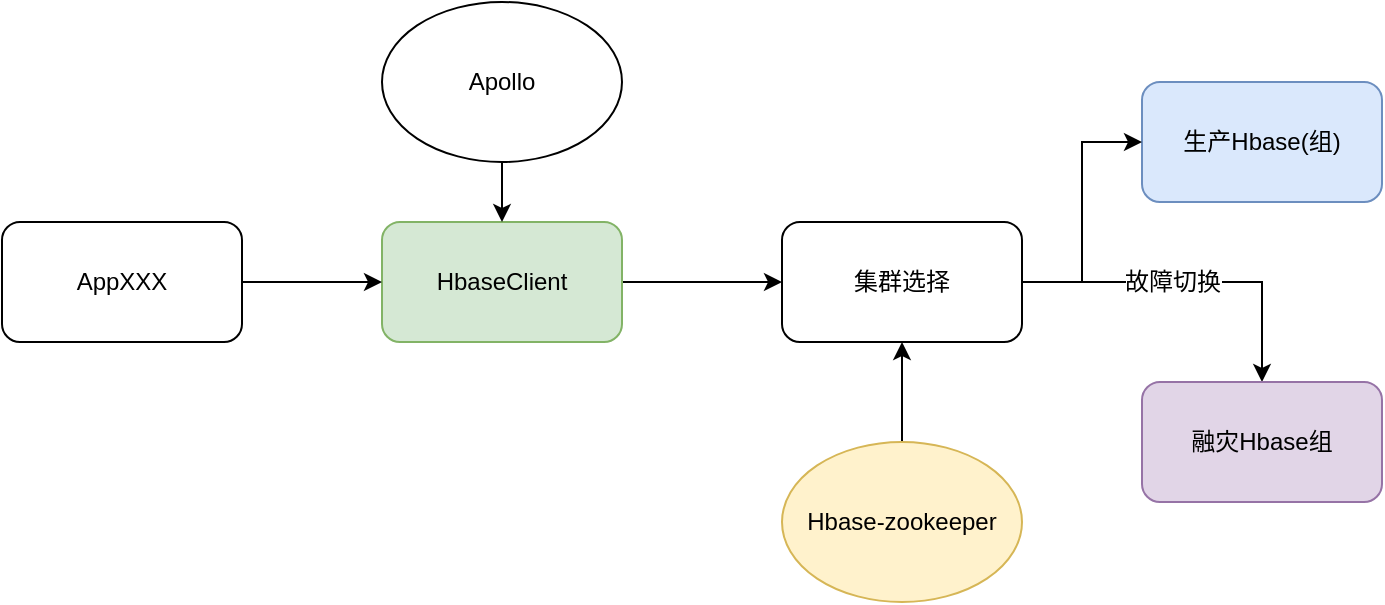 <mxfile version="12.1.9" type="github" pages="1">
  <diagram id="aYsEaUvUP0FLvUqn6IlJ" name="第 1 页">
    <mxGraphModel dx="1004" dy="547" grid="1" gridSize="10" guides="1" tooltips="1" connect="1" arrows="1" fold="1" page="1" pageScale="1" pageWidth="827" pageHeight="1169" math="0" shadow="0">
      <root>
        <mxCell id="0"/>
        <mxCell id="1" parent="0"/>
        <mxCell id="luNONWWymSiv_GSshOBo-7" value="" style="edgeStyle=orthogonalEdgeStyle;rounded=0;orthogonalLoop=1;jettySize=auto;html=1;exitX=1;exitY=0.5;exitDx=0;exitDy=0;" parent="1" source="mz8Dy6_Mc4o7WuylD5sA-1" target="luNONWWymSiv_GSshOBo-6" edge="1">
          <mxGeometry relative="1" as="geometry"/>
        </mxCell>
        <mxCell id="luNONWWymSiv_GSshOBo-8" value="故障切换" style="text;html=1;resizable=0;points=[];align=center;verticalAlign=middle;labelBackgroundColor=#ffffff;" parent="luNONWWymSiv_GSshOBo-7" vertex="1" connectable="0">
          <mxGeometry x="-0.125" relative="1" as="geometry">
            <mxPoint as="offset"/>
          </mxGeometry>
        </mxCell>
        <mxCell id="AUpaLKgfqosnF6g_r-Jh-1" value="生产Hbase(组)" style="rounded=1;whiteSpace=wrap;html=1;fillColor=#dae8fc;strokeColor=#6c8ebf;" parent="1" vertex="1">
          <mxGeometry x="610" y="50" width="120" height="60" as="geometry"/>
        </mxCell>
        <mxCell id="luNONWWymSiv_GSshOBo-6" value="融灾Hbase组" style="rounded=1;whiteSpace=wrap;html=1;fillColor=#e1d5e7;strokeColor=#9673a6;" parent="1" vertex="1">
          <mxGeometry x="610" y="200" width="120" height="60" as="geometry"/>
        </mxCell>
        <mxCell id="luNONWWymSiv_GSshOBo-5" style="edgeStyle=orthogonalEdgeStyle;rounded=0;orthogonalLoop=1;jettySize=auto;html=1;exitX=1;exitY=0.5;exitDx=0;exitDy=0;" parent="1" source="AUpaLKgfqosnF6g_r-Jh-6" edge="1">
          <mxGeometry relative="1" as="geometry">
            <mxPoint x="430" y="150" as="targetPoint"/>
          </mxGeometry>
        </mxCell>
        <mxCell id="AUpaLKgfqosnF6g_r-Jh-6" value="HbaseClient" style="rounded=1;whiteSpace=wrap;html=1;fillColor=#d5e8d4;strokeColor=#82b366;" parent="1" vertex="1">
          <mxGeometry x="230" y="120" width="120" height="60" as="geometry"/>
        </mxCell>
        <mxCell id="luNONWWymSiv_GSshOBo-2" value="" style="edgeStyle=orthogonalEdgeStyle;rounded=0;orthogonalLoop=1;jettySize=auto;html=1;" parent="1" source="luNONWWymSiv_GSshOBo-1" target="AUpaLKgfqosnF6g_r-Jh-6" edge="1">
          <mxGeometry relative="1" as="geometry"/>
        </mxCell>
        <mxCell id="luNONWWymSiv_GSshOBo-1" value="AppXXX" style="rounded=1;whiteSpace=wrap;html=1;" parent="1" vertex="1">
          <mxGeometry x="40" y="120" width="120" height="60" as="geometry"/>
        </mxCell>
        <mxCell id="luNONWWymSiv_GSshOBo-10" value="" style="edgeStyle=orthogonalEdgeStyle;rounded=0;orthogonalLoop=1;jettySize=auto;html=1;entryX=0.5;entryY=1;entryDx=0;entryDy=0;" parent="1" source="luNONWWymSiv_GSshOBo-9" target="mz8Dy6_Mc4o7WuylD5sA-1" edge="1">
          <mxGeometry relative="1" as="geometry"/>
        </mxCell>
        <mxCell id="luNONWWymSiv_GSshOBo-9" value="Hbase-zookeeper" style="ellipse;whiteSpace=wrap;html=1;fillColor=#fff2cc;strokeColor=#d6b656;" parent="1" vertex="1">
          <mxGeometry x="430" y="230" width="120" height="80" as="geometry"/>
        </mxCell>
        <mxCell id="luNONWWymSiv_GSshOBo-12" value="" style="edgeStyle=orthogonalEdgeStyle;rounded=0;orthogonalLoop=1;jettySize=auto;html=1;" parent="1" source="luNONWWymSiv_GSshOBo-11" target="AUpaLKgfqosnF6g_r-Jh-6" edge="1">
          <mxGeometry relative="1" as="geometry"/>
        </mxCell>
        <mxCell id="luNONWWymSiv_GSshOBo-11" value="Apollo" style="ellipse;whiteSpace=wrap;html=1;" parent="1" vertex="1">
          <mxGeometry x="230" y="10" width="120" height="80" as="geometry"/>
        </mxCell>
        <mxCell id="mz8Dy6_Mc4o7WuylD5sA-2" style="edgeStyle=orthogonalEdgeStyle;rounded=0;orthogonalLoop=1;jettySize=auto;html=1;entryX=0;entryY=0.5;entryDx=0;entryDy=0;" edge="1" parent="1" source="mz8Dy6_Mc4o7WuylD5sA-1" target="AUpaLKgfqosnF6g_r-Jh-1">
          <mxGeometry relative="1" as="geometry"/>
        </mxCell>
        <mxCell id="mz8Dy6_Mc4o7WuylD5sA-1" value="集群选择" style="rounded=1;whiteSpace=wrap;html=1;" vertex="1" parent="1">
          <mxGeometry x="430" y="120" width="120" height="60" as="geometry"/>
        </mxCell>
      </root>
    </mxGraphModel>
  </diagram>
</mxfile>
